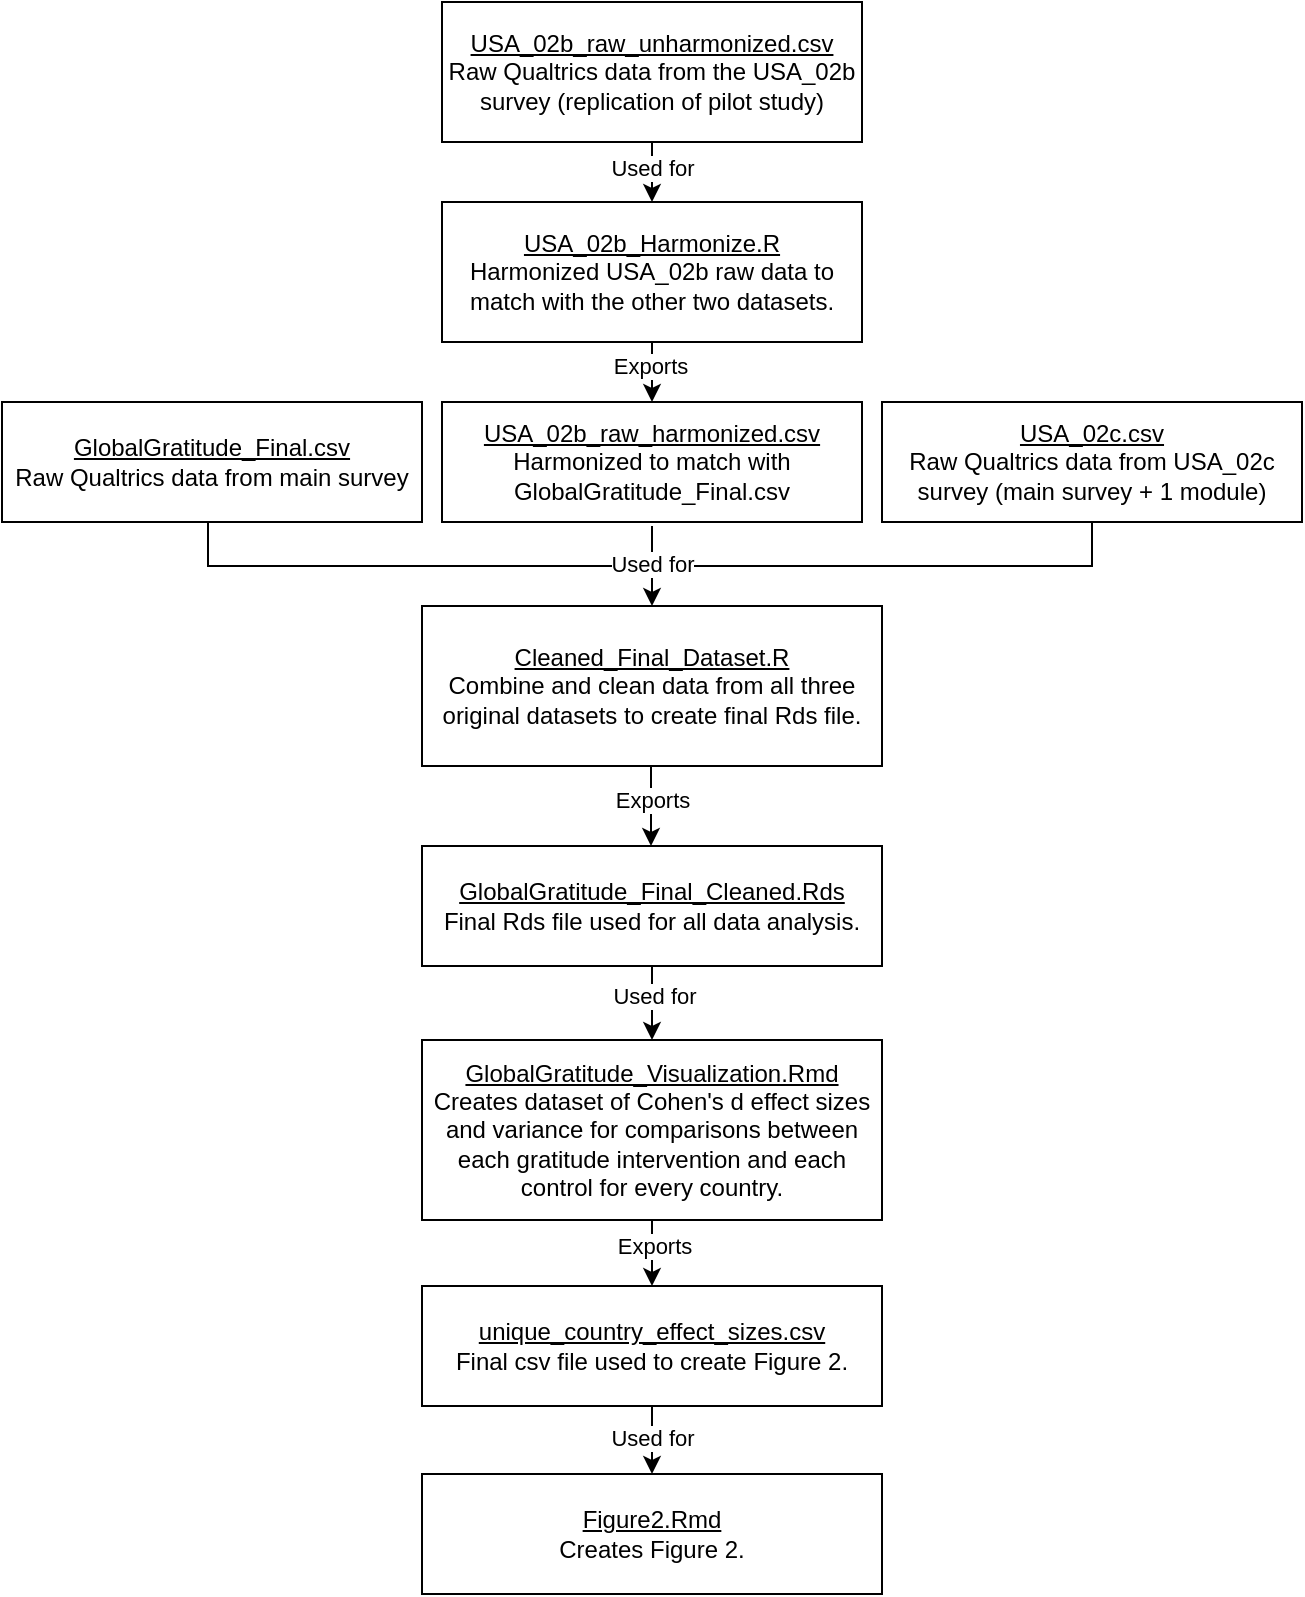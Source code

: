 <mxfile version="26.2.14">
  <diagram name="Page-1" id="geDB2yIjoZFIldEb_VjC">
    <mxGraphModel dx="1426" dy="871" grid="1" gridSize="10" guides="1" tooltips="1" connect="1" arrows="1" fold="1" page="1" pageScale="1" pageWidth="850" pageHeight="1100" math="0" shadow="0">
      <root>
        <mxCell id="0" />
        <mxCell id="1" parent="0" />
        <mxCell id="z9q1VAa0Q0Au0Lvns-ut-14" style="edgeStyle=orthogonalEdgeStyle;rounded=0;orthogonalLoop=1;jettySize=auto;html=1;endArrow=none;startFill=0;entryX=0.524;entryY=1;entryDx=0;entryDy=0;entryPerimeter=0;" edge="1" parent="1" source="De1eZjqfpODv19dZXhUb-1" target="De1eZjqfpODv19dZXhUb-7">
          <mxGeometry relative="1" as="geometry">
            <mxPoint x="642.5" y="332" as="targetPoint" />
            <mxPoint x="202.5" y="332" as="sourcePoint" />
            <Array as="points">
              <mxPoint x="203" y="352" />
              <mxPoint x="645" y="352" />
              <mxPoint x="645" y="322" />
            </Array>
          </mxGeometry>
        </mxCell>
        <mxCell id="De1eZjqfpODv19dZXhUb-1" value="&lt;u&gt;GlobalGratitude_Final.csv&lt;/u&gt;&lt;div&gt;Raw Qualtrics data from main survey&lt;/div&gt;" style="rounded=0;whiteSpace=wrap;html=1;" parent="1" vertex="1">
          <mxGeometry x="100" y="270" width="210" height="60" as="geometry" />
        </mxCell>
        <mxCell id="z9q1VAa0Q0Au0Lvns-ut-27" style="edgeStyle=orthogonalEdgeStyle;rounded=0;orthogonalLoop=1;jettySize=auto;html=1;exitX=0.5;exitY=1;exitDx=0;exitDy=0;entryX=0.5;entryY=0;entryDx=0;entryDy=0;" edge="1" parent="1" source="De1eZjqfpODv19dZXhUb-2" target="z9q1VAa0Q0Au0Lvns-ut-26">
          <mxGeometry relative="1" as="geometry" />
        </mxCell>
        <mxCell id="z9q1VAa0Q0Au0Lvns-ut-28" value="Used for" style="edgeLabel;html=1;align=center;verticalAlign=middle;resizable=0;points=[];" vertex="1" connectable="0" parent="z9q1VAa0Q0Au0Lvns-ut-27">
          <mxGeometry x="-0.133" relative="1" as="geometry">
            <mxPoint as="offset" />
          </mxGeometry>
        </mxCell>
        <mxCell id="De1eZjqfpODv19dZXhUb-2" value="&lt;u&gt;USA_02b_raw_unharmonized.csv&lt;/u&gt;&lt;div&gt;Raw Qualtrics data from the USA_02b survey (replication of pilot study)&lt;/div&gt;" style="rounded=0;whiteSpace=wrap;html=1;" parent="1" vertex="1">
          <mxGeometry x="320" y="70" width="210" height="70" as="geometry" />
        </mxCell>
        <mxCell id="De1eZjqfpODv19dZXhUb-6" value="&lt;u&gt;USA_02b_raw_harmonized.csv&lt;/u&gt;&lt;div&gt;Harmonized to match with GlobalGratitude_Final.csv&lt;/div&gt;" style="rounded=0;whiteSpace=wrap;html=1;" parent="1" vertex="1">
          <mxGeometry x="320" y="270" width="210" height="60" as="geometry" />
        </mxCell>
        <mxCell id="De1eZjqfpODv19dZXhUb-7" value="&lt;div&gt;&lt;u&gt;USA_02c.csv&lt;/u&gt;&lt;/div&gt;&lt;div&gt;Raw Qualtrics data from USA_02c survey (main survey + 1 module)&lt;/div&gt;" style="rounded=0;whiteSpace=wrap;html=1;" parent="1" vertex="1">
          <mxGeometry x="540" y="270" width="210" height="60" as="geometry" />
        </mxCell>
        <mxCell id="z9q1VAa0Q0Au0Lvns-ut-19" style="edgeStyle=orthogonalEdgeStyle;rounded=0;orthogonalLoop=1;jettySize=auto;html=1;exitX=0.5;exitY=1;exitDx=0;exitDy=0;entryX=0.5;entryY=0;entryDx=0;entryDy=0;" edge="1" parent="1" source="De1eZjqfpODv19dZXhUb-10" target="De1eZjqfpODv19dZXhUb-14">
          <mxGeometry relative="1" as="geometry" />
        </mxCell>
        <mxCell id="z9q1VAa0Q0Au0Lvns-ut-20" value="Used for" style="edgeLabel;html=1;align=center;verticalAlign=middle;resizable=0;points=[];" vertex="1" connectable="0" parent="z9q1VAa0Q0Au0Lvns-ut-19">
          <mxGeometry x="0.08" y="1" relative="1" as="geometry">
            <mxPoint y="-5" as="offset" />
          </mxGeometry>
        </mxCell>
        <mxCell id="De1eZjqfpODv19dZXhUb-10" value="&lt;u&gt;GlobalGratitude_Final_Cleaned.Rds&lt;/u&gt;&lt;div&gt;Final Rds file used for all data analysis.&lt;/div&gt;" style="rounded=0;whiteSpace=wrap;html=1;" parent="1" vertex="1">
          <mxGeometry x="310" y="492" width="230" height="60" as="geometry" />
        </mxCell>
        <mxCell id="z9q1VAa0Q0Au0Lvns-ut-21" style="edgeStyle=orthogonalEdgeStyle;rounded=0;orthogonalLoop=1;jettySize=auto;html=1;exitX=0.5;exitY=1;exitDx=0;exitDy=0;entryX=0.5;entryY=0;entryDx=0;entryDy=0;" edge="1" parent="1" source="De1eZjqfpODv19dZXhUb-14" target="De1eZjqfpODv19dZXhUb-15">
          <mxGeometry relative="1" as="geometry" />
        </mxCell>
        <mxCell id="z9q1VAa0Q0Au0Lvns-ut-22" value="Exports" style="edgeLabel;html=1;align=center;verticalAlign=middle;resizable=0;points=[];" vertex="1" connectable="0" parent="z9q1VAa0Q0Au0Lvns-ut-21">
          <mxGeometry y="1" relative="1" as="geometry">
            <mxPoint y="-4" as="offset" />
          </mxGeometry>
        </mxCell>
        <mxCell id="De1eZjqfpODv19dZXhUb-14" value="&lt;u&gt;GlobalGratitude_Visualization.Rmd&lt;/u&gt;&lt;div&gt;Creates dataset of Cohen&#39;s d effect sizes and variance for comparisons between each gratitude intervention and each control for every country.&lt;/div&gt;" style="rounded=0;whiteSpace=wrap;html=1;" parent="1" vertex="1">
          <mxGeometry x="310" y="589" width="230" height="90" as="geometry" />
        </mxCell>
        <mxCell id="z9q1VAa0Q0Au0Lvns-ut-24" style="edgeStyle=orthogonalEdgeStyle;rounded=0;orthogonalLoop=1;jettySize=auto;html=1;exitX=0.5;exitY=1;exitDx=0;exitDy=0;entryX=0.5;entryY=0;entryDx=0;entryDy=0;" edge="1" parent="1" source="De1eZjqfpODv19dZXhUb-15" target="z9q1VAa0Q0Au0Lvns-ut-23">
          <mxGeometry relative="1" as="geometry" />
        </mxCell>
        <mxCell id="z9q1VAa0Q0Au0Lvns-ut-25" value="Used for" style="edgeLabel;html=1;align=center;verticalAlign=middle;resizable=0;points=[];" vertex="1" connectable="0" parent="z9q1VAa0Q0Au0Lvns-ut-24">
          <mxGeometry x="-0.067" relative="1" as="geometry">
            <mxPoint as="offset" />
          </mxGeometry>
        </mxCell>
        <mxCell id="De1eZjqfpODv19dZXhUb-15" value="&lt;u&gt;unique_country_effect_sizes.csv&lt;/u&gt;&lt;br&gt;&lt;div&gt;Final csv file used to create Figure 2.&lt;/div&gt;" style="rounded=0;whiteSpace=wrap;html=1;" parent="1" vertex="1">
          <mxGeometry x="310" y="712" width="230" height="60" as="geometry" />
        </mxCell>
        <mxCell id="De1eZjqfpODv19dZXhUb-16" style="edgeStyle=orthogonalEdgeStyle;rounded=0;orthogonalLoop=1;jettySize=auto;html=1;exitX=0.5;exitY=1;exitDx=0;exitDy=0;" parent="1" edge="1">
          <mxGeometry relative="1" as="geometry">
            <mxPoint x="424.5" y="442" as="sourcePoint" />
            <mxPoint x="424.5" y="492" as="targetPoint" />
          </mxGeometry>
        </mxCell>
        <mxCell id="De1eZjqfpODv19dZXhUb-17" value="Exports" style="edgeLabel;html=1;align=center;verticalAlign=middle;resizable=0;points=[];" parent="De1eZjqfpODv19dZXhUb-16" vertex="1" connectable="0">
          <mxGeometry x="0.04" relative="1" as="geometry">
            <mxPoint y="1" as="offset" />
          </mxGeometry>
        </mxCell>
        <mxCell id="De1eZjqfpODv19dZXhUb-18" value="&lt;u&gt;Cleaned_Final_Dataset.R&lt;/u&gt;&lt;div&gt;Combine and clean data from all three original datasets to create final Rds file.&lt;/div&gt;" style="rounded=0;whiteSpace=wrap;html=1;" parent="1" vertex="1">
          <mxGeometry x="310" y="372" width="230" height="80" as="geometry" />
        </mxCell>
        <mxCell id="z9q1VAa0Q0Au0Lvns-ut-6" value="" style="endArrow=classic;html=1;rounded=0;entryX=0.5;entryY=0;entryDx=0;entryDy=0;" edge="1" parent="1" target="De1eZjqfpODv19dZXhUb-18">
          <mxGeometry width="50" height="50" relative="1" as="geometry">
            <mxPoint x="425" y="332" as="sourcePoint" />
            <mxPoint x="425" y="362" as="targetPoint" />
          </mxGeometry>
        </mxCell>
        <mxCell id="z9q1VAa0Q0Au0Lvns-ut-7" value="Used for" style="edgeLabel;html=1;align=center;verticalAlign=middle;resizable=0;points=[];" vertex="1" connectable="0" parent="z9q1VAa0Q0Au0Lvns-ut-6">
          <mxGeometry x="-0.156" y="1" relative="1" as="geometry">
            <mxPoint x="-1" y="2" as="offset" />
          </mxGeometry>
        </mxCell>
        <mxCell id="z9q1VAa0Q0Au0Lvns-ut-23" value="&lt;div&gt;&lt;u&gt;Figure2.Rmd&lt;/u&gt;&lt;/div&gt;&lt;div&gt;Creates Figure 2.&lt;/div&gt;" style="rounded=0;whiteSpace=wrap;html=1;" vertex="1" parent="1">
          <mxGeometry x="310" y="806" width="230" height="60" as="geometry" />
        </mxCell>
        <mxCell id="z9q1VAa0Q0Au0Lvns-ut-29" style="edgeStyle=orthogonalEdgeStyle;rounded=0;orthogonalLoop=1;jettySize=auto;html=1;exitX=0.5;exitY=1;exitDx=0;exitDy=0;entryX=0.5;entryY=0;entryDx=0;entryDy=0;" edge="1" parent="1" source="z9q1VAa0Q0Au0Lvns-ut-26" target="De1eZjqfpODv19dZXhUb-6">
          <mxGeometry relative="1" as="geometry" />
        </mxCell>
        <mxCell id="z9q1VAa0Q0Au0Lvns-ut-30" value="Exports" style="edgeLabel;html=1;align=center;verticalAlign=middle;resizable=0;points=[];" vertex="1" connectable="0" parent="z9q1VAa0Q0Au0Lvns-ut-29">
          <mxGeometry x="0.067" y="-1" relative="1" as="geometry">
            <mxPoint y="-4" as="offset" />
          </mxGeometry>
        </mxCell>
        <mxCell id="z9q1VAa0Q0Au0Lvns-ut-26" value="&lt;div&gt;&lt;u&gt;USA_02b_Harmonize.R&lt;/u&gt;&lt;/div&gt;&lt;div&gt;Harmonized USA_02b raw data to match with the other two datasets.&lt;/div&gt;" style="rounded=0;whiteSpace=wrap;html=1;" vertex="1" parent="1">
          <mxGeometry x="320" y="170" width="210" height="70" as="geometry" />
        </mxCell>
      </root>
    </mxGraphModel>
  </diagram>
</mxfile>
